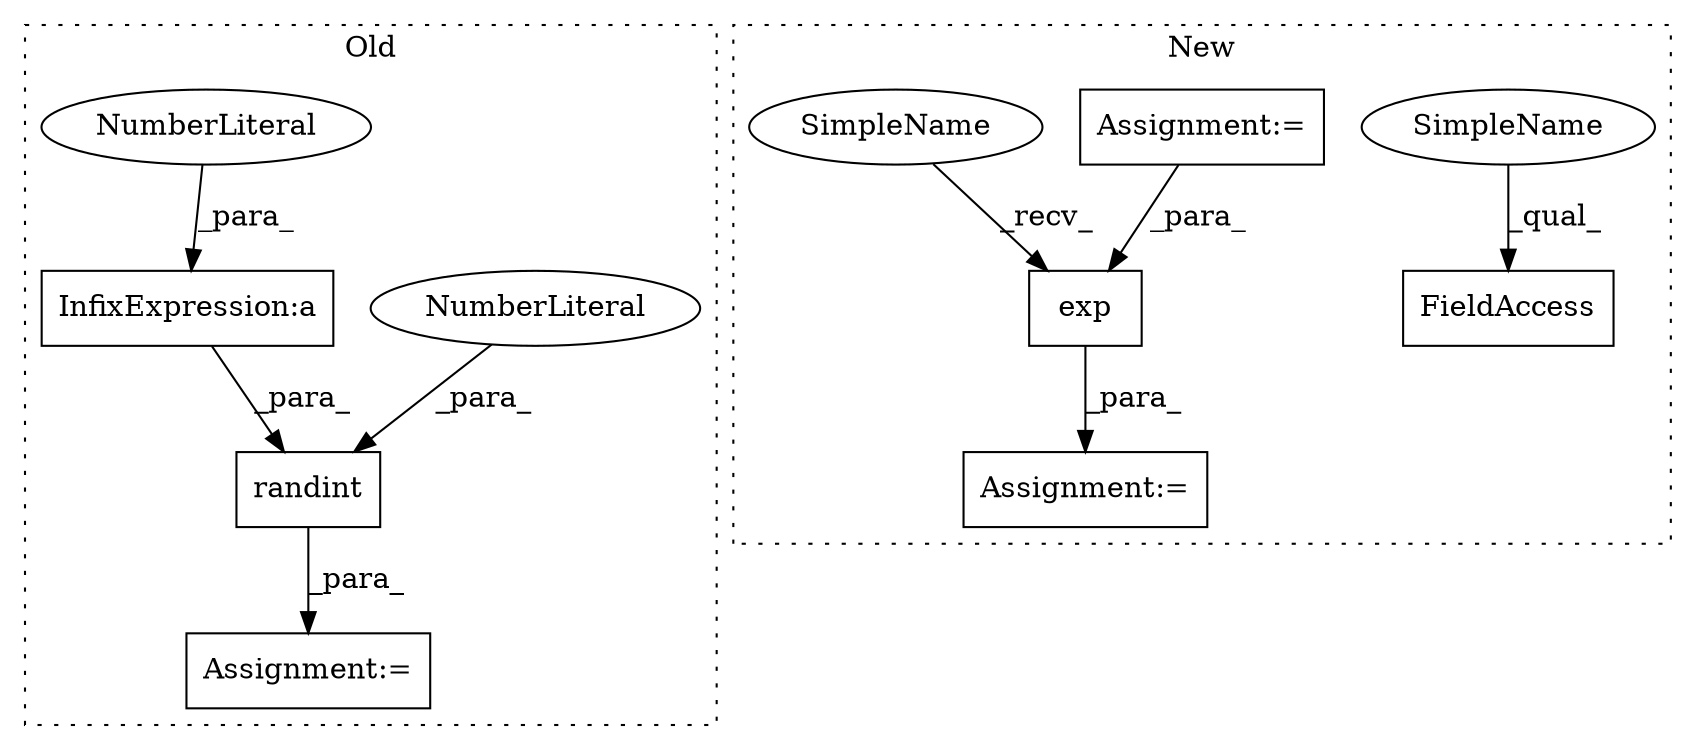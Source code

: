 digraph G {
subgraph cluster0 {
1 [label="randint" a="32" s="10138,10160" l="8,1" shape="box"];
3 [label="InfixExpression:a" a="27" s="10075" l="3" shape="box"];
4 [label="NumberLiteral" a="34" s="10148" l="1" shape="ellipse"];
5 [label="NumberLiteral" a="34" s="10078" l="1" shape="ellipse"];
9 [label="Assignment:=" a="7" s="10209" l="1" shape="box"];
label = "Old";
style="dotted";
}
subgraph cluster1 {
2 [label="exp" a="32" s="10225,10230" l="4,1" shape="box"];
6 [label="FieldAccess" a="22" s="10198" l="12" shape="box"];
7 [label="Assignment:=" a="7" s="10002" l="1" shape="box"];
8 [label="Assignment:=" a="7" s="10174" l="1" shape="box"];
10 [label="SimpleName" a="42" s="10198" l="5" shape="ellipse"];
11 [label="SimpleName" a="42" s="10219" l="5" shape="ellipse"];
label = "New";
style="dotted";
}
1 -> 9 [label="_para_"];
2 -> 8 [label="_para_"];
3 -> 1 [label="_para_"];
4 -> 1 [label="_para_"];
5 -> 3 [label="_para_"];
7 -> 2 [label="_para_"];
10 -> 6 [label="_qual_"];
11 -> 2 [label="_recv_"];
}